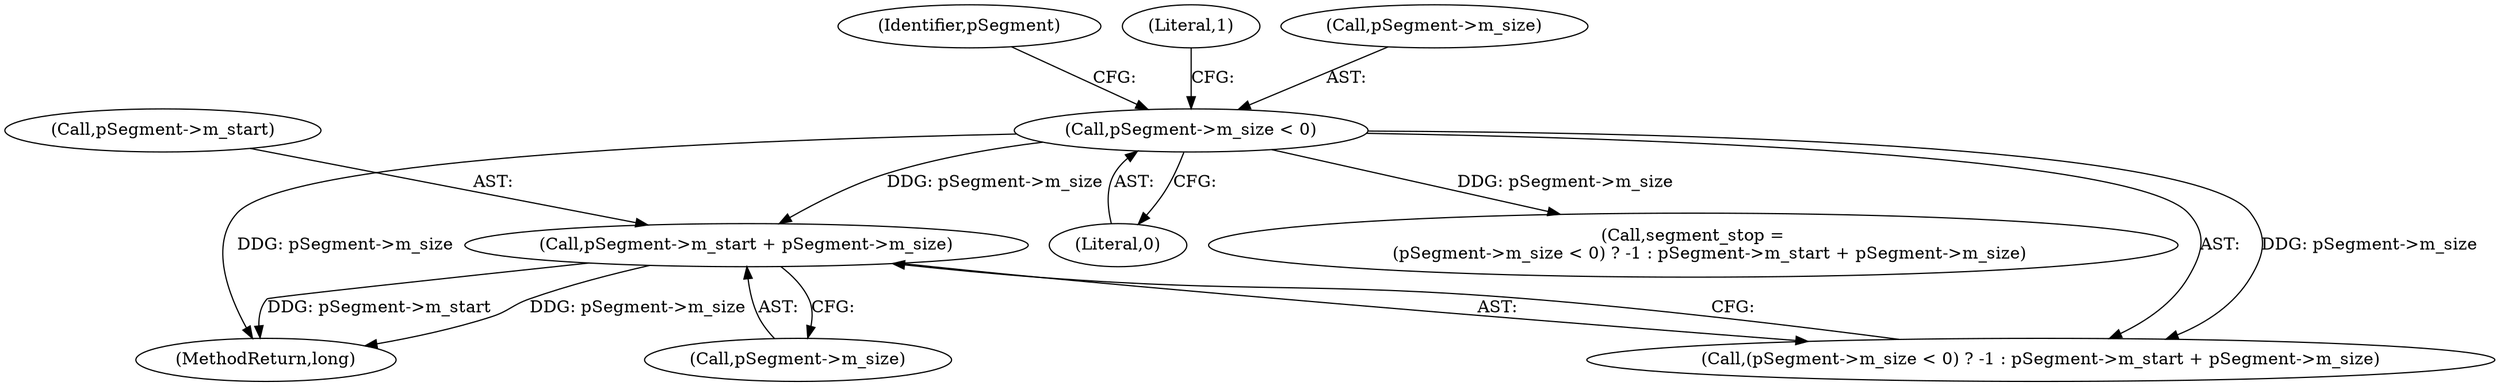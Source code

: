 digraph "0_Android_04839626ed859623901ebd3a5fd483982186b59d_146@pointer" {
"1000215" [label="(Call,pSegment->m_start + pSegment->m_size)"];
"1000208" [label="(Call,pSegment->m_size < 0)"];
"1000208" [label="(Call,pSegment->m_size < 0)"];
"1000212" [label="(Literal,0)"];
"1000675" [label="(MethodReturn,long)"];
"1000205" [label="(Call,segment_stop =\n      (pSegment->m_size < 0) ? -1 : pSegment->m_start + pSegment->m_size)"];
"1000219" [label="(Call,pSegment->m_size)"];
"1000217" [label="(Identifier,pSegment)"];
"1000207" [label="(Call,(pSegment->m_size < 0) ? -1 : pSegment->m_start + pSegment->m_size)"];
"1000214" [label="(Literal,1)"];
"1000216" [label="(Call,pSegment->m_start)"];
"1000215" [label="(Call,pSegment->m_start + pSegment->m_size)"];
"1000209" [label="(Call,pSegment->m_size)"];
"1000215" -> "1000207"  [label="AST: "];
"1000215" -> "1000219"  [label="CFG: "];
"1000216" -> "1000215"  [label="AST: "];
"1000219" -> "1000215"  [label="AST: "];
"1000207" -> "1000215"  [label="CFG: "];
"1000215" -> "1000675"  [label="DDG: pSegment->m_start"];
"1000215" -> "1000675"  [label="DDG: pSegment->m_size"];
"1000208" -> "1000215"  [label="DDG: pSegment->m_size"];
"1000208" -> "1000207"  [label="AST: "];
"1000208" -> "1000212"  [label="CFG: "];
"1000209" -> "1000208"  [label="AST: "];
"1000212" -> "1000208"  [label="AST: "];
"1000214" -> "1000208"  [label="CFG: "];
"1000217" -> "1000208"  [label="CFG: "];
"1000208" -> "1000675"  [label="DDG: pSegment->m_size"];
"1000208" -> "1000205"  [label="DDG: pSegment->m_size"];
"1000208" -> "1000207"  [label="DDG: pSegment->m_size"];
}
